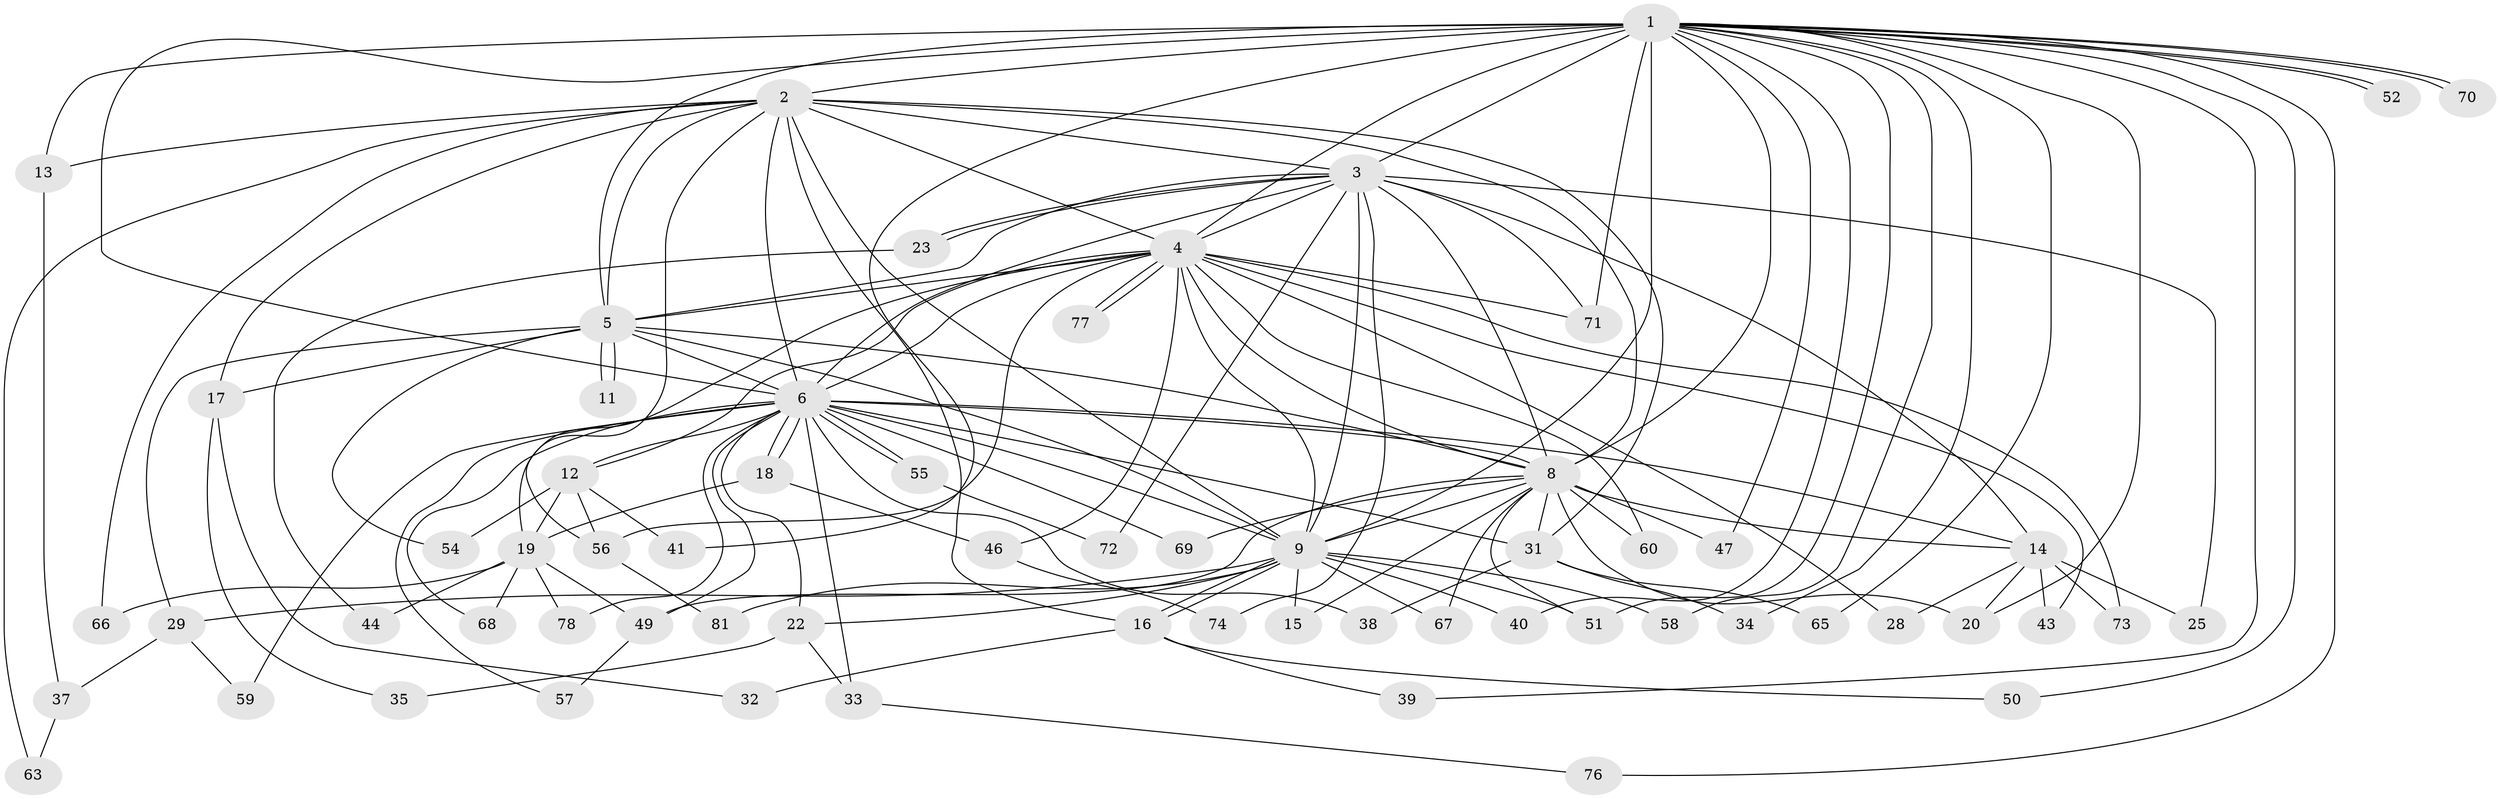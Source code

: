 // Generated by graph-tools (version 1.1) at 2025/23/03/03/25 07:23:43]
// undirected, 63 vertices, 147 edges
graph export_dot {
graph [start="1"]
  node [color=gray90,style=filled];
  1 [super="+10"];
  2 [super="+24"];
  3 [super="+82"];
  4 [super="+7"];
  5 [super="+48"];
  6 [super="+26"];
  8 [super="+27"];
  9 [super="+21"];
  11;
  12 [super="+36"];
  13;
  14;
  15;
  16 [super="+80"];
  17;
  18;
  19 [super="+30"];
  20 [super="+42"];
  22;
  23;
  25;
  28 [super="+53"];
  29;
  31 [super="+62"];
  32;
  33;
  34;
  35;
  37 [super="+45"];
  38;
  39;
  40;
  41;
  43;
  44;
  46 [super="+64"];
  47;
  49 [super="+75"];
  50;
  51 [super="+61"];
  52;
  54;
  55;
  56 [super="+79"];
  57;
  58;
  59;
  60;
  63;
  65;
  66;
  67;
  68;
  69;
  70;
  71;
  72;
  73;
  74;
  76;
  77;
  78;
  81;
  1 -- 2 [weight=2];
  1 -- 3 [weight=2];
  1 -- 4 [weight=4];
  1 -- 5 [weight=2];
  1 -- 6 [weight=2];
  1 -- 8 [weight=2];
  1 -- 9 [weight=2];
  1 -- 13;
  1 -- 39;
  1 -- 41;
  1 -- 50;
  1 -- 51;
  1 -- 52;
  1 -- 52;
  1 -- 58;
  1 -- 65;
  1 -- 70;
  1 -- 70;
  1 -- 71;
  1 -- 34;
  1 -- 40;
  1 -- 76;
  1 -- 47;
  1 -- 20;
  2 -- 3;
  2 -- 4 [weight=2];
  2 -- 5 [weight=2];
  2 -- 6;
  2 -- 8;
  2 -- 9;
  2 -- 13;
  2 -- 17;
  2 -- 31;
  2 -- 56;
  2 -- 63;
  2 -- 66;
  2 -- 16;
  3 -- 4 [weight=2];
  3 -- 5;
  3 -- 6;
  3 -- 8;
  3 -- 9;
  3 -- 14;
  3 -- 23;
  3 -- 23;
  3 -- 25;
  3 -- 72;
  3 -- 74;
  3 -- 71;
  4 -- 5 [weight=3];
  4 -- 6 [weight=2];
  4 -- 8 [weight=2];
  4 -- 9 [weight=2];
  4 -- 12;
  4 -- 46 [weight=2];
  4 -- 60;
  4 -- 73;
  4 -- 77;
  4 -- 77;
  4 -- 71;
  4 -- 19 [weight=2];
  4 -- 28 [weight=2];
  4 -- 43;
  4 -- 56;
  5 -- 6 [weight=2];
  5 -- 8;
  5 -- 9;
  5 -- 11;
  5 -- 11;
  5 -- 17;
  5 -- 29;
  5 -- 54;
  6 -- 8;
  6 -- 9;
  6 -- 12;
  6 -- 14;
  6 -- 18;
  6 -- 18;
  6 -- 22;
  6 -- 31;
  6 -- 33;
  6 -- 38;
  6 -- 55;
  6 -- 55;
  6 -- 57;
  6 -- 59;
  6 -- 69;
  6 -- 78;
  6 -- 49;
  6 -- 68;
  8 -- 9;
  8 -- 15;
  8 -- 20;
  8 -- 47;
  8 -- 49;
  8 -- 51;
  8 -- 60;
  8 -- 67;
  8 -- 69;
  8 -- 14;
  8 -- 31;
  9 -- 15;
  9 -- 16;
  9 -- 16;
  9 -- 29;
  9 -- 40;
  9 -- 58;
  9 -- 67;
  9 -- 81;
  9 -- 51;
  9 -- 22;
  12 -- 41;
  12 -- 56;
  12 -- 54;
  12 -- 19;
  13 -- 37 [weight=2];
  14 -- 25;
  14 -- 28;
  14 -- 43;
  14 -- 73;
  14 -- 20;
  16 -- 32;
  16 -- 39;
  16 -- 50;
  17 -- 32;
  17 -- 35;
  18 -- 19;
  18 -- 46;
  19 -- 66;
  19 -- 49;
  19 -- 68;
  19 -- 78;
  19 -- 44;
  22 -- 33;
  22 -- 35;
  23 -- 44;
  29 -- 37;
  29 -- 59;
  31 -- 34;
  31 -- 38;
  31 -- 65;
  33 -- 76;
  37 -- 63;
  46 -- 74;
  49 -- 57;
  55 -- 72;
  56 -- 81;
}
